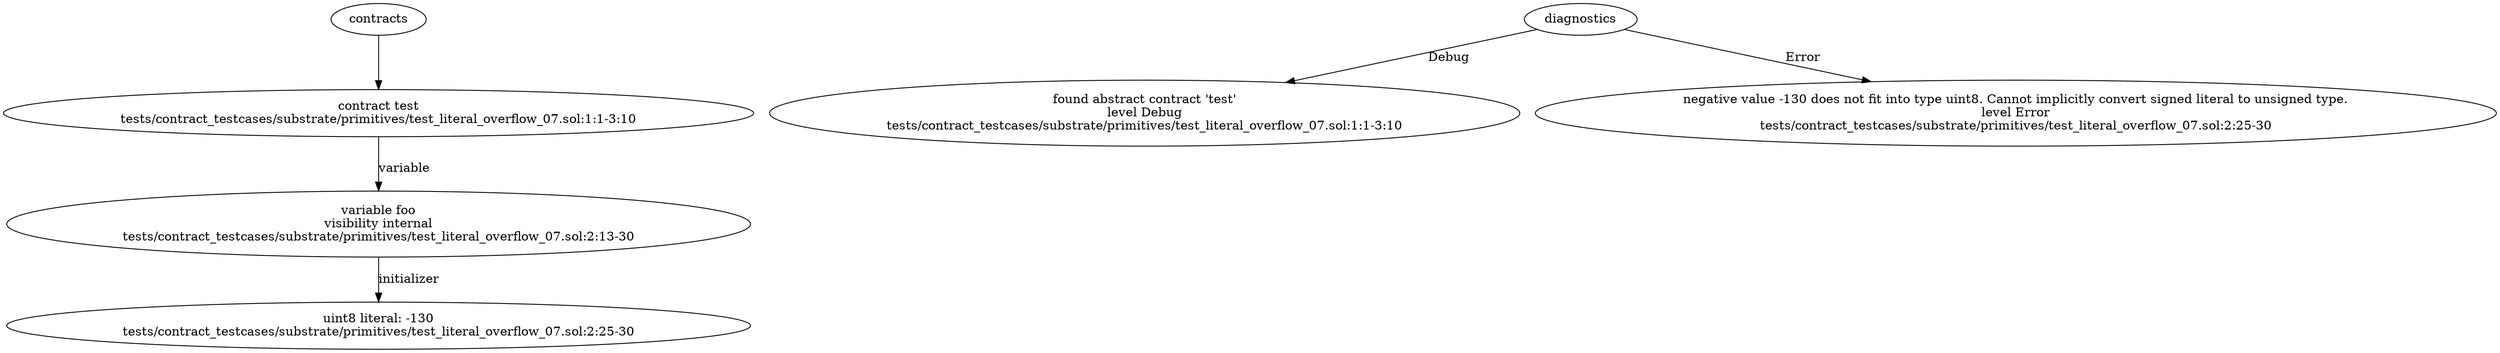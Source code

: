 strict digraph "tests/contract_testcases/substrate/primitives/test_literal_overflow_07.sol" {
	contract [label="contract test\ntests/contract_testcases/substrate/primitives/test_literal_overflow_07.sol:1:1-3:10"]
	var [label="variable foo\nvisibility internal\ntests/contract_testcases/substrate/primitives/test_literal_overflow_07.sol:2:13-30"]
	number_literal [label="uint8 literal: -130\ntests/contract_testcases/substrate/primitives/test_literal_overflow_07.sol:2:25-30"]
	diagnostic [label="found abstract contract 'test'\nlevel Debug\ntests/contract_testcases/substrate/primitives/test_literal_overflow_07.sol:1:1-3:10"]
	diagnostic_6 [label="negative value -130 does not fit into type uint8. Cannot implicitly convert signed literal to unsigned type.\nlevel Error\ntests/contract_testcases/substrate/primitives/test_literal_overflow_07.sol:2:25-30"]
	contracts -> contract
	contract -> var [label="variable"]
	var -> number_literal [label="initializer"]
	diagnostics -> diagnostic [label="Debug"]
	diagnostics -> diagnostic_6 [label="Error"]
}
